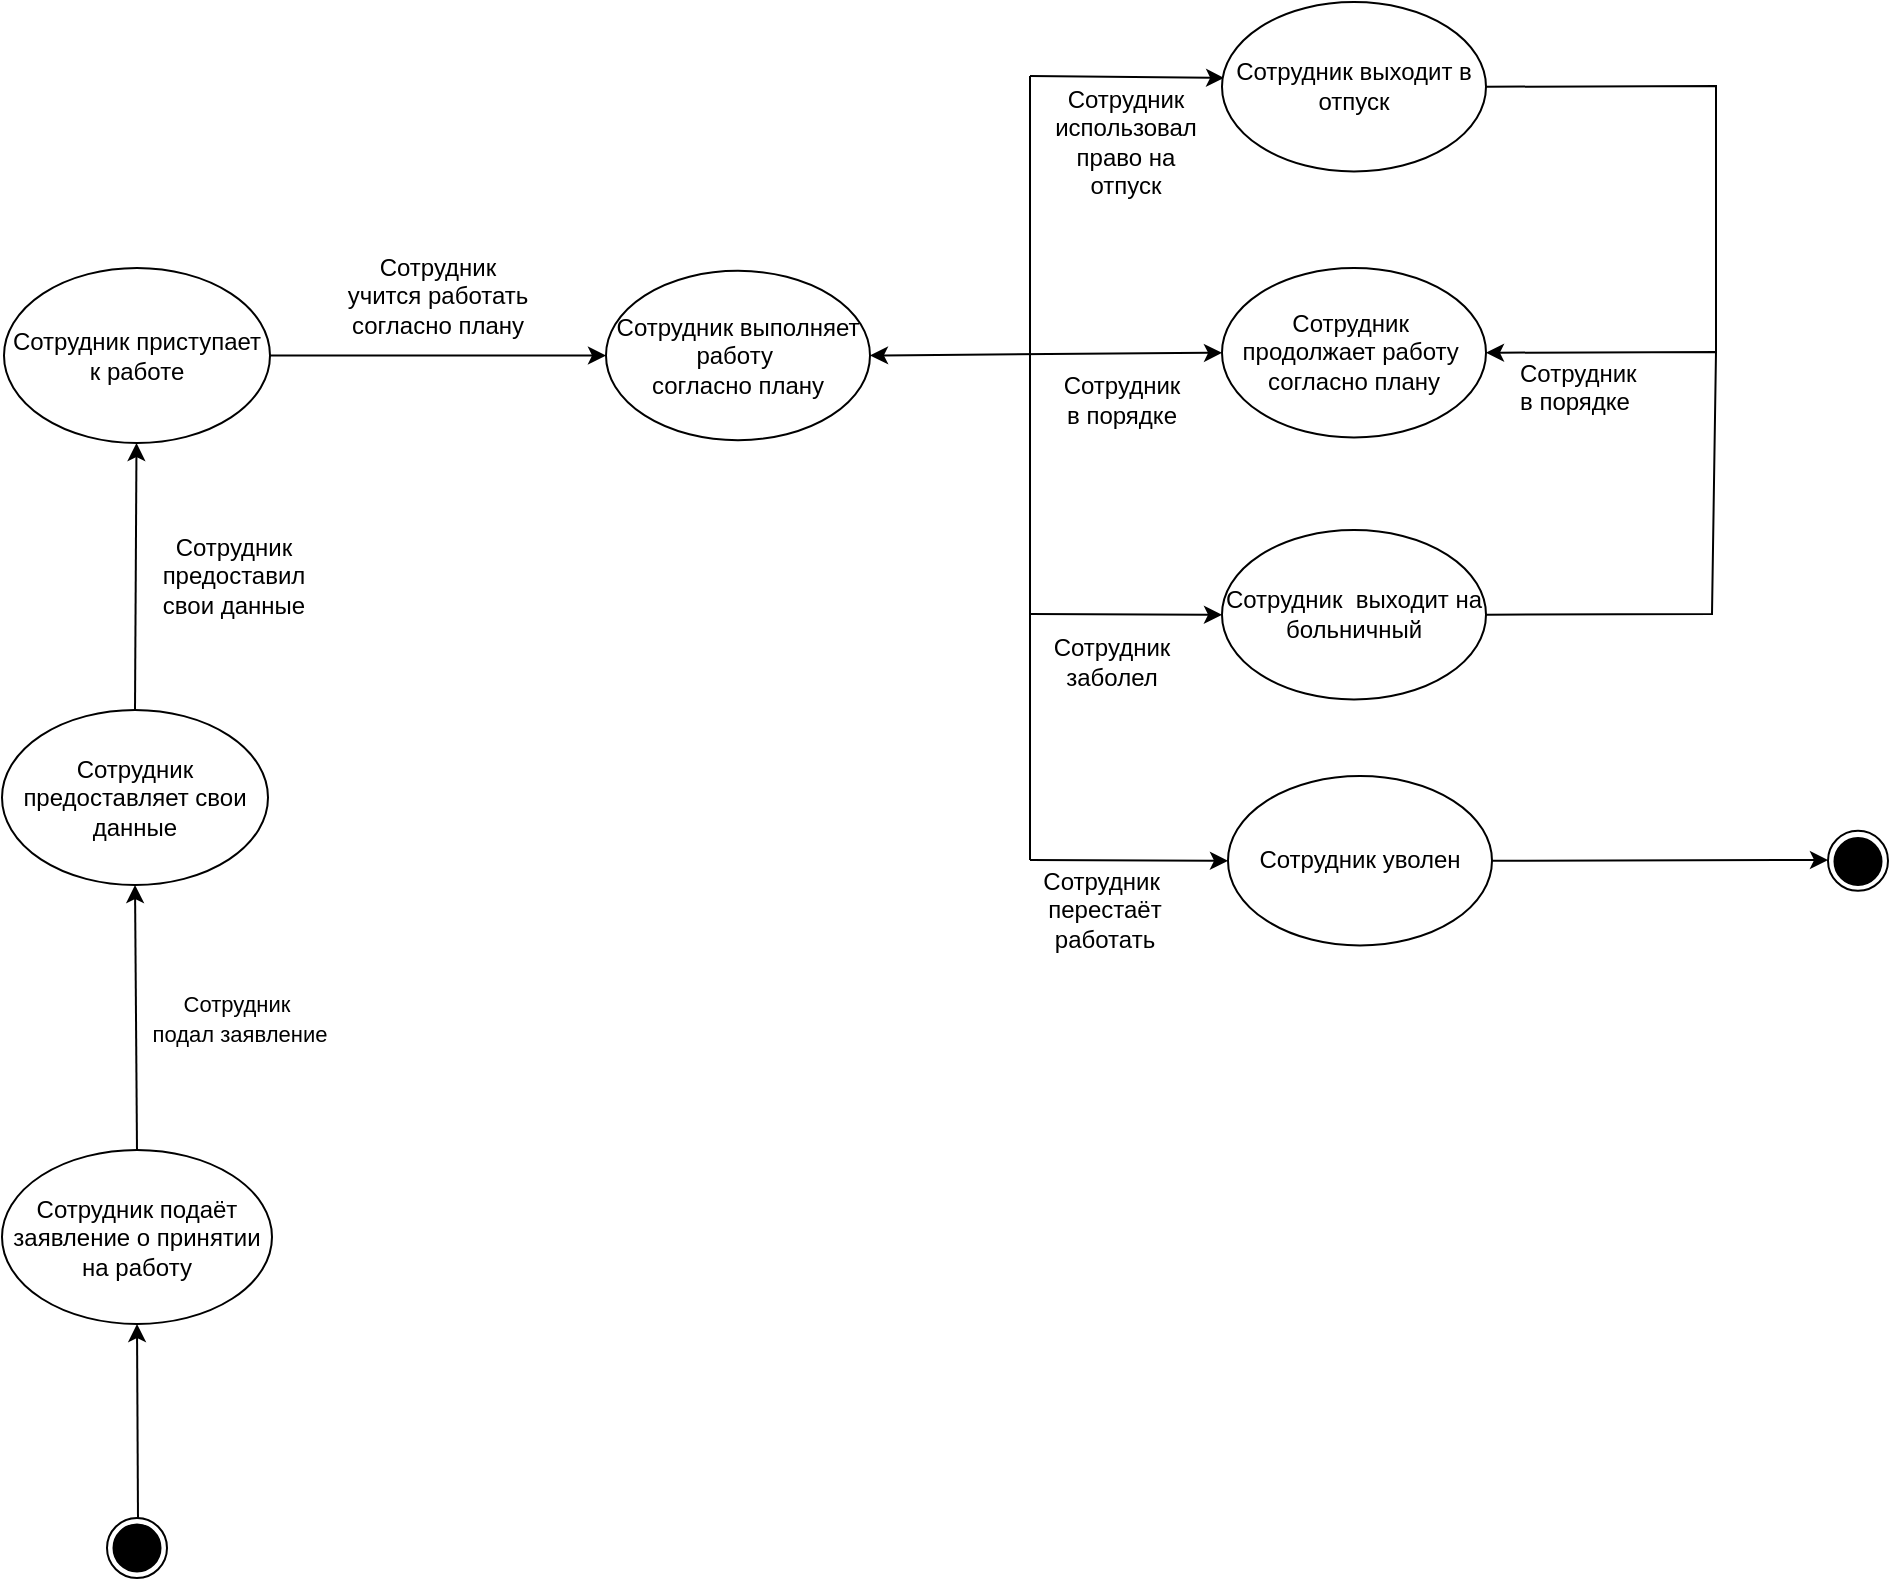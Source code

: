 <mxfile version="25.0.3">
  <diagram name="Страница — 1" id="ApELO_HcXbHjUyUN57vd">
    <mxGraphModel dx="1383" dy="922" grid="0" gridSize="10" guides="1" tooltips="1" connect="1" arrows="1" fold="1" page="0" pageScale="1" pageWidth="827" pageHeight="1169" math="0" shadow="0">
      <root>
        <mxCell id="0" />
        <mxCell id="1" parent="0" />
        <mxCell id="fcmeIZn-ffQWN_sdDxRc-1" value="Сотрудник подаёт заявление о принятии на работу" style="ellipse;whiteSpace=wrap;html=1;" vertex="1" parent="1">
          <mxGeometry x="-103" y="262" width="135" height="87" as="geometry" />
        </mxCell>
        <mxCell id="fcmeIZn-ffQWN_sdDxRc-2" value="" style="endArrow=classic;html=1;rounded=0;entryX=0.5;entryY=1;entryDx=0;entryDy=0;" edge="1" parent="1" target="fcmeIZn-ffQWN_sdDxRc-1">
          <mxGeometry width="50" height="50" relative="1" as="geometry">
            <mxPoint x="-35" y="447" as="sourcePoint" />
            <mxPoint x="-5" y="399" as="targetPoint" />
          </mxGeometry>
        </mxCell>
        <mxCell id="fcmeIZn-ffQWN_sdDxRc-5" value="" style="ellipse;whiteSpace=wrap;html=1;aspect=fixed;" vertex="1" parent="1">
          <mxGeometry x="-50.5" y="446" width="30" height="30" as="geometry" />
        </mxCell>
        <mxCell id="fcmeIZn-ffQWN_sdDxRc-6" value="" style="ellipse;whiteSpace=wrap;html=1;aspect=fixed;fillColor=#000000;" vertex="1" parent="1">
          <mxGeometry x="-47.25" y="449.25" width="23.5" height="23.5" as="geometry" />
        </mxCell>
        <mxCell id="fcmeIZn-ffQWN_sdDxRc-7" value="" style="endArrow=classic;html=1;rounded=0;exitX=0.5;exitY=0;exitDx=0;exitDy=0;entryX=0.5;entryY=1;entryDx=0;entryDy=0;" edge="1" parent="1" source="fcmeIZn-ffQWN_sdDxRc-1" target="fcmeIZn-ffQWN_sdDxRc-11">
          <mxGeometry relative="1" as="geometry">
            <mxPoint x="-45.25" y="225" as="sourcePoint" />
            <mxPoint x="-35" y="130" as="targetPoint" />
          </mxGeometry>
        </mxCell>
        <mxCell id="fcmeIZn-ffQWN_sdDxRc-10" value="&lt;span style=&quot;font-size: 11px; text-wrap-mode: nowrap;&quot;&gt;Сотрудник&amp;nbsp;&lt;/span&gt;&lt;div&gt;&lt;span style=&quot;font-size: 11px; text-wrap-mode: nowrap;&quot;&gt;подал заявление&lt;/span&gt;&lt;/div&gt;" style="text;html=1;align=center;verticalAlign=middle;whiteSpace=wrap;rounded=0;" vertex="1" parent="1">
          <mxGeometry x="-30" y="173" width="91.75" height="46" as="geometry" />
        </mxCell>
        <mxCell id="fcmeIZn-ffQWN_sdDxRc-11" value="Сотрудник предоставляет свои данные" style="ellipse;whiteSpace=wrap;html=1;" vertex="1" parent="1">
          <mxGeometry x="-103" y="42" width="133" height="87.5" as="geometry" />
        </mxCell>
        <mxCell id="fcmeIZn-ffQWN_sdDxRc-13" value="" style="endArrow=classic;html=1;rounded=0;exitX=0.5;exitY=0;exitDx=0;exitDy=0;" edge="1" parent="1" source="fcmeIZn-ffQWN_sdDxRc-11" target="fcmeIZn-ffQWN_sdDxRc-15">
          <mxGeometry relative="1" as="geometry">
            <mxPoint x="-33" y="39" as="sourcePoint" />
            <mxPoint x="-40" y="-88" as="targetPoint" />
          </mxGeometry>
        </mxCell>
        <mxCell id="fcmeIZn-ffQWN_sdDxRc-14" value="Сотрудник предоставил свои данные" style="text;html=1;align=center;verticalAlign=middle;whiteSpace=wrap;rounded=0;" vertex="1" parent="1">
          <mxGeometry x="-33" y="-48" width="91.75" height="46" as="geometry" />
        </mxCell>
        <mxCell id="fcmeIZn-ffQWN_sdDxRc-15" value="Сотрудник приступает к работе" style="ellipse;whiteSpace=wrap;html=1;" vertex="1" parent="1">
          <mxGeometry x="-102" y="-179" width="133" height="87.5" as="geometry" />
        </mxCell>
        <mxCell id="fcmeIZn-ffQWN_sdDxRc-16" value="" style="endArrow=classic;html=1;rounded=0;exitX=1;exitY=0.5;exitDx=0;exitDy=0;entryX=0;entryY=0.5;entryDx=0;entryDy=0;" edge="1" parent="1" source="fcmeIZn-ffQWN_sdDxRc-15" target="fcmeIZn-ffQWN_sdDxRc-18">
          <mxGeometry width="50" height="50" relative="1" as="geometry">
            <mxPoint x="36" y="-130" as="sourcePoint" />
            <mxPoint x="203" y="-133" as="targetPoint" />
          </mxGeometry>
        </mxCell>
        <mxCell id="fcmeIZn-ffQWN_sdDxRc-17" value="Сотрудник учится работать согласно плану" style="text;html=1;align=center;verticalAlign=middle;whiteSpace=wrap;rounded=0;" vertex="1" parent="1">
          <mxGeometry x="65" y="-182" width="100" height="33" as="geometry" />
        </mxCell>
        <mxCell id="fcmeIZn-ffQWN_sdDxRc-18" value="Сотрудник выполняет работу&amp;nbsp;&lt;div&gt;согласно плану&lt;/div&gt;" style="ellipse;whiteSpace=wrap;html=1;" vertex="1" parent="1">
          <mxGeometry x="199" y="-177.62" width="132" height="84.75" as="geometry" />
        </mxCell>
        <mxCell id="fcmeIZn-ffQWN_sdDxRc-20" value="" style="endArrow=none;html=1;rounded=0;" edge="1" parent="1">
          <mxGeometry width="50" height="50" relative="1" as="geometry">
            <mxPoint x="411" y="-5" as="sourcePoint" />
            <mxPoint x="411" y="-275" as="targetPoint" />
          </mxGeometry>
        </mxCell>
        <mxCell id="fcmeIZn-ffQWN_sdDxRc-21" value="" style="endArrow=classic;startArrow=classic;html=1;rounded=0;exitX=1;exitY=0.5;exitDx=0;exitDy=0;entryX=0;entryY=0.5;entryDx=0;entryDy=0;" edge="1" parent="1" source="fcmeIZn-ffQWN_sdDxRc-18" target="fcmeIZn-ffQWN_sdDxRc-22">
          <mxGeometry width="50" height="50" relative="1" as="geometry">
            <mxPoint x="347" y="-134" as="sourcePoint" />
            <mxPoint x="506" y="-134" as="targetPoint" />
          </mxGeometry>
        </mxCell>
        <mxCell id="fcmeIZn-ffQWN_sdDxRc-22" value="Сотрудник&amp;nbsp; продолжает работу&amp;nbsp;&lt;div&gt;согласно плану&lt;/div&gt;" style="ellipse;whiteSpace=wrap;html=1;" vertex="1" parent="1">
          <mxGeometry x="507" y="-179" width="132" height="84.75" as="geometry" />
        </mxCell>
        <mxCell id="fcmeIZn-ffQWN_sdDxRc-23" value="" style="endArrow=classic;html=1;rounded=0;entryX=0.008;entryY=0.448;entryDx=0;entryDy=0;entryPerimeter=0;" edge="1" parent="1" target="fcmeIZn-ffQWN_sdDxRc-26">
          <mxGeometry width="50" height="50" relative="1" as="geometry">
            <mxPoint x="411" y="-274.97" as="sourcePoint" />
            <mxPoint x="504" y="-275" as="targetPoint" />
          </mxGeometry>
        </mxCell>
        <mxCell id="fcmeIZn-ffQWN_sdDxRc-24" value="" style="endArrow=classic;html=1;rounded=0;entryX=0;entryY=0.5;entryDx=0;entryDy=0;" edge="1" parent="1" target="fcmeIZn-ffQWN_sdDxRc-25">
          <mxGeometry width="50" height="50" relative="1" as="geometry">
            <mxPoint x="411" y="-5.97" as="sourcePoint" />
            <mxPoint x="504" y="-6" as="targetPoint" />
          </mxGeometry>
        </mxCell>
        <mxCell id="fcmeIZn-ffQWN_sdDxRc-25" value="Сотрудник&amp;nbsp; выходит на больничный" style="ellipse;whiteSpace=wrap;html=1;" vertex="1" parent="1">
          <mxGeometry x="507" y="-48" width="132" height="84.75" as="geometry" />
        </mxCell>
        <mxCell id="fcmeIZn-ffQWN_sdDxRc-26" value="Сотрудник выходит в отпуск" style="ellipse;whiteSpace=wrap;html=1;" vertex="1" parent="1">
          <mxGeometry x="507" y="-312" width="132" height="84.75" as="geometry" />
        </mxCell>
        <mxCell id="fcmeIZn-ffQWN_sdDxRc-27" value="Сотрудник заболел" style="text;html=1;align=center;verticalAlign=middle;whiteSpace=wrap;rounded=0;" vertex="1" parent="1">
          <mxGeometry x="422" y="3" width="60" height="30" as="geometry" />
        </mxCell>
        <mxCell id="fcmeIZn-ffQWN_sdDxRc-28" value="Сотрудник в порядке" style="text;html=1;align=center;verticalAlign=middle;whiteSpace=wrap;rounded=0;" vertex="1" parent="1">
          <mxGeometry x="427" y="-128" width="60" height="30" as="geometry" />
        </mxCell>
        <mxCell id="fcmeIZn-ffQWN_sdDxRc-29" value="Сотрудник использовал право на отпуск" style="text;html=1;align=center;verticalAlign=middle;whiteSpace=wrap;rounded=0;" vertex="1" parent="1">
          <mxGeometry x="429" y="-257.25" width="60" height="30" as="geometry" />
        </mxCell>
        <mxCell id="fcmeIZn-ffQWN_sdDxRc-32" value="" style="endArrow=classic;html=1;rounded=0;exitX=1;exitY=0.5;exitDx=0;exitDy=0;strokeColor=default;entryX=1;entryY=0.5;entryDx=0;entryDy=0;" edge="1" parent="1" source="fcmeIZn-ffQWN_sdDxRc-25" target="fcmeIZn-ffQWN_sdDxRc-22">
          <mxGeometry width="50" height="50" relative="1" as="geometry">
            <mxPoint x="643" y="-5.94" as="sourcePoint" />
            <mxPoint x="896" y="-6" as="targetPoint" />
            <Array as="points">
              <mxPoint x="752" y="-6" />
              <mxPoint x="754" y="-137" />
            </Array>
          </mxGeometry>
        </mxCell>
        <mxCell id="fcmeIZn-ffQWN_sdDxRc-34" value="&lt;span style=&quot;color: rgb(0, 0, 0); font-family: Helvetica; font-size: 12px; font-style: normal; font-variant-ligatures: normal; font-variant-caps: normal; font-weight: 400; letter-spacing: normal; orphans: 2; text-align: center; text-indent: 0px; text-transform: none; widows: 2; word-spacing: 0px; -webkit-text-stroke-width: 0px; white-space: normal; background-color: rgb(255, 255, 255); text-decoration-thickness: initial; text-decoration-style: initial; text-decoration-color: initial; display: inline !important; float: none;&quot;&gt;Сотрудник в порядке&lt;/span&gt;" style="text;whiteSpace=wrap;html=1;" vertex="1" parent="1">
          <mxGeometry x="654" y="-140" width="62.97" height="36" as="geometry" />
        </mxCell>
        <mxCell id="fcmeIZn-ffQWN_sdDxRc-37" value="" style="endArrow=none;html=1;rounded=0;exitX=1;exitY=0.5;exitDx=0;exitDy=0;" edge="1" parent="1" source="fcmeIZn-ffQWN_sdDxRc-26">
          <mxGeometry width="50" height="50" relative="1" as="geometry">
            <mxPoint x="673" y="-235" as="sourcePoint" />
            <mxPoint x="754" y="-137" as="targetPoint" />
            <Array as="points">
              <mxPoint x="754" y="-270" />
            </Array>
          </mxGeometry>
        </mxCell>
        <mxCell id="fcmeIZn-ffQWN_sdDxRc-38" value="" style="endArrow=none;html=1;rounded=0;" edge="1" parent="1">
          <mxGeometry width="50" height="50" relative="1" as="geometry">
            <mxPoint x="411" y="117" as="sourcePoint" />
            <mxPoint x="411" y="-18" as="targetPoint" />
          </mxGeometry>
        </mxCell>
        <mxCell id="fcmeIZn-ffQWN_sdDxRc-40" value="" style="endArrow=classic;html=1;rounded=0;entryX=0;entryY=0.5;entryDx=0;entryDy=0;" edge="1" parent="1" target="fcmeIZn-ffQWN_sdDxRc-42">
          <mxGeometry width="50" height="50" relative="1" as="geometry">
            <mxPoint x="411" y="117.03" as="sourcePoint" />
            <mxPoint x="507" y="117" as="targetPoint" />
          </mxGeometry>
        </mxCell>
        <mxCell id="fcmeIZn-ffQWN_sdDxRc-41" value="Сотрудник&amp;nbsp; перестаёт работать" style="text;html=1;align=center;verticalAlign=middle;whiteSpace=wrap;rounded=0;" vertex="1" parent="1">
          <mxGeometry x="416" y="119" width="65" height="45" as="geometry" />
        </mxCell>
        <mxCell id="fcmeIZn-ffQWN_sdDxRc-42" value="Сотрудник уволен" style="ellipse;whiteSpace=wrap;html=1;" vertex="1" parent="1">
          <mxGeometry x="510" y="75" width="132" height="84.75" as="geometry" />
        </mxCell>
        <mxCell id="fcmeIZn-ffQWN_sdDxRc-43" value="" style="endArrow=classic;html=1;rounded=0;exitX=1;exitY=0.5;exitDx=0;exitDy=0;" edge="1" parent="1" source="fcmeIZn-ffQWN_sdDxRc-42">
          <mxGeometry width="50" height="50" relative="1" as="geometry">
            <mxPoint x="644" y="117.47" as="sourcePoint" />
            <mxPoint x="810" y="117.03" as="targetPoint" />
            <Array as="points">
              <mxPoint x="810" y="117" />
            </Array>
          </mxGeometry>
        </mxCell>
        <mxCell id="fcmeIZn-ffQWN_sdDxRc-45" value="" style="ellipse;whiteSpace=wrap;html=1;aspect=fixed;" vertex="1" parent="1">
          <mxGeometry x="810" y="102.37" width="30" height="30" as="geometry" />
        </mxCell>
        <mxCell id="fcmeIZn-ffQWN_sdDxRc-44" value="" style="ellipse;whiteSpace=wrap;html=1;aspect=fixed;fillColor=#000000;" vertex="1" parent="1">
          <mxGeometry x="813.25" y="106" width="23.5" height="23.5" as="geometry" />
        </mxCell>
      </root>
    </mxGraphModel>
  </diagram>
</mxfile>

